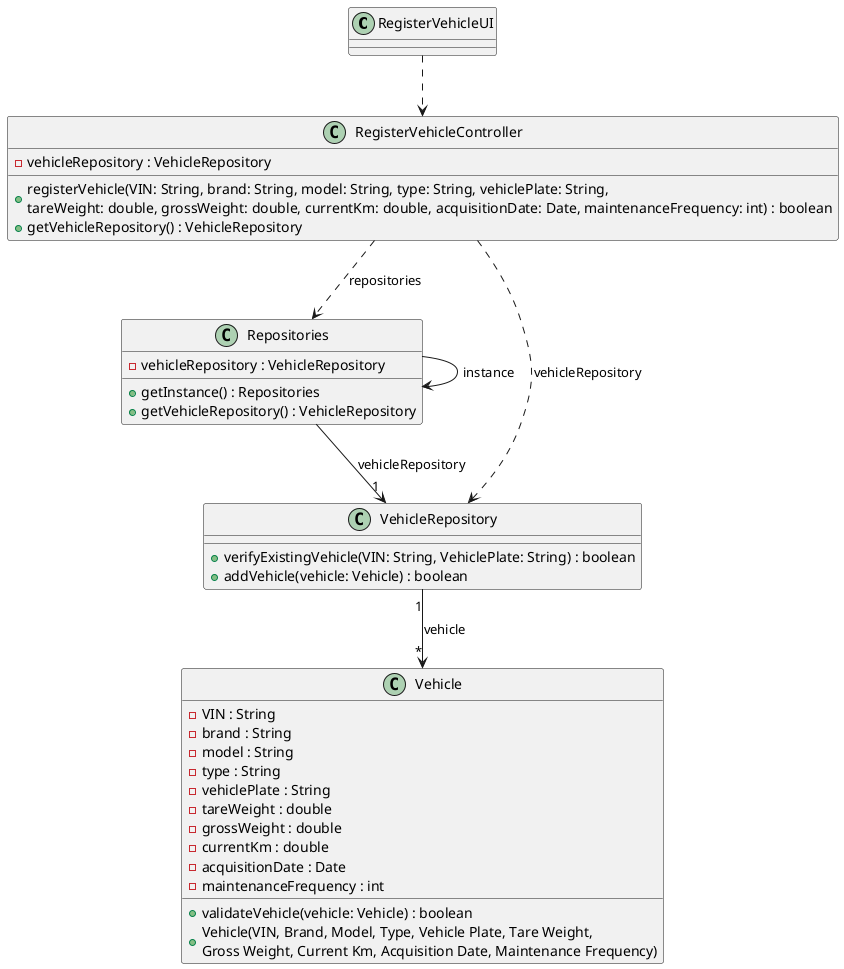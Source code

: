 @startuml
skinparam shadowing false
skinparam line type polyline

'left to right direction

    class RegisterVehicleUI {
    }

    class RegisterVehicleController {
        - vehicleRepository : VehicleRepository
        + registerVehicle(VIN: String, brand: String, model: String, type: String, vehiclePlate: String, \ntareWeight: double, grossWeight: double, currentKm: double, acquisitionDate: Date, maintenanceFrequency: int) : boolean
        + getVehicleRepository() : VehicleRepository
    }

    class Repositories {
        - vehicleRepository : VehicleRepository
        + getInstance() : Repositories
        + getVehicleRepository() : VehicleRepository
    }

    class VehicleRepository {
        + verifyExistingVehicle(VIN: String, VehiclePlate: String) : boolean
        + addVehicle(vehicle: Vehicle) : boolean
    }

    class Vehicle {
        - VIN : String
        - brand : String
        - model : String
        - type : String
        - vehiclePlate : String
        - tareWeight : double
        - grossWeight : double
        - currentKm : double
        - acquisitionDate : Date
        - maintenanceFrequency : int

        + validateVehicle(vehicle: Vehicle) : boolean
        + Vehicle(VIN, Brand, Model, Type, Vehicle Plate, Tare Weight, \nGross Weight, Current Km, Acquisition Date, Maintenance Frequency)
    }

RegisterVehicleUI ..> RegisterVehicleController
RegisterVehicleController ..> Repositories: repositories
Repositories --> Repositories: instance
RegisterVehicleController ..> VehicleRepository: vehicleRepository
Repositories --> "1"VehicleRepository: vehicleRepository
VehicleRepository "1"-->"*" Vehicle: vehicle

@enduml
